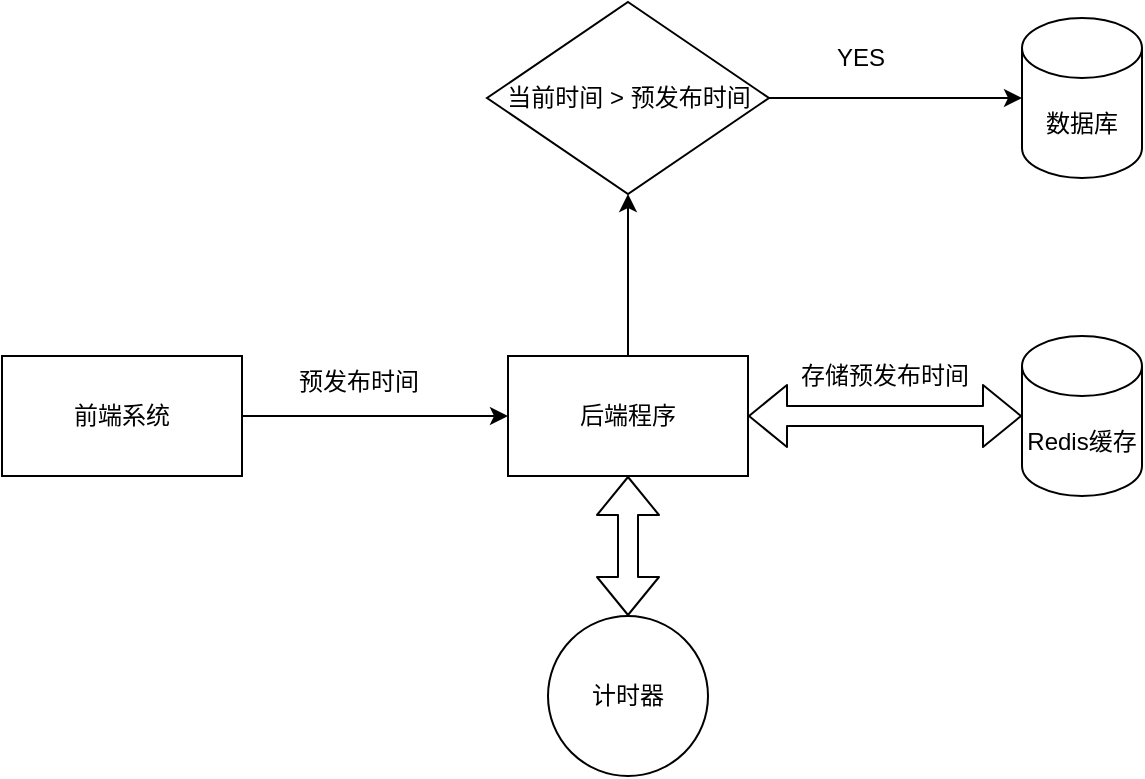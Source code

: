 <mxfile scale="1" border="20">
    <diagram id="CX3G9Xh7dB3GCvSDx5av" name="第 1 页">
        <mxGraphModel dx="253" dy="150" grid="0" gridSize="10" guides="1" tooltips="1" connect="1" arrows="1" fold="1" page="1" pageScale="1" pageWidth="1169" pageHeight="827" background="#ffffff" math="0" shadow="0">
            <root>
                <mxCell id="0"/>
                <mxCell id="1" parent="0"/>
                <mxCell id="249" value="" style="edgeStyle=none;html=1;strokeColor=#000000;" parent="1" source="247" target="248" edge="1">
                    <mxGeometry relative="1" as="geometry"/>
                </mxCell>
                <mxCell id="247" value="前端系统" style="rounded=0;whiteSpace=wrap;html=1;" parent="1" vertex="1">
                    <mxGeometry x="124" y="231" width="120" height="60" as="geometry"/>
                </mxCell>
                <mxCell id="274" style="edgeStyle=none;html=1;exitX=0.5;exitY=0;exitDx=0;exitDy=0;entryX=0.5;entryY=1;entryDx=0;entryDy=0;strokeColor=#000000;fontFamily=Helvetica;fontSize=12;fontColor=default;" edge="1" parent="1" source="248" target="273">
                    <mxGeometry relative="1" as="geometry"/>
                </mxCell>
                <mxCell id="248" value="后端程序" style="rounded=0;whiteSpace=wrap;html=1;" parent="1" vertex="1">
                    <mxGeometry x="377" y="231" width="120" height="60" as="geometry"/>
                </mxCell>
                <mxCell id="250" value="&lt;font color=&quot;#000000&quot;&gt;预发布时间&lt;/font&gt;" style="text;html=1;align=center;verticalAlign=middle;resizable=0;points=[];autosize=1;strokeColor=none;fillColor=none;" parent="1" vertex="1">
                    <mxGeometry x="263" y="231" width="78" height="26" as="geometry"/>
                </mxCell>
                <mxCell id="251" value="Redis缓存" style="shape=cylinder3;whiteSpace=wrap;html=1;boundedLbl=1;backgroundOutline=1;size=15;fontColor=#000000;" parent="1" vertex="1">
                    <mxGeometry x="634" y="221" width="60" height="80" as="geometry"/>
                </mxCell>
                <mxCell id="252" value="" style="shape=flexArrow;endArrow=classic;startArrow=classic;html=1;strokeColor=#000000;fontColor=#000000;entryX=0;entryY=0.5;entryDx=0;entryDy=0;entryPerimeter=0;exitX=1;exitY=0.5;exitDx=0;exitDy=0;" parent="1" source="248" target="251" edge="1">
                    <mxGeometry width="100" height="100" relative="1" as="geometry">
                        <mxPoint x="484" y="456" as="sourcePoint"/>
                        <mxPoint x="584" y="356" as="targetPoint"/>
                    </mxGeometry>
                </mxCell>
                <mxCell id="265" value="计时器" style="ellipse;whiteSpace=wrap;html=1;rounded=0;" vertex="1" parent="1">
                    <mxGeometry x="397" y="361" width="80" height="80" as="geometry"/>
                </mxCell>
                <mxCell id="269" value="" style="shape=flexArrow;endArrow=classic;startArrow=classic;html=1;strokeColor=#000000;fontColor=#000000;entryX=0.5;entryY=0;entryDx=0;entryDy=0;exitX=0.5;exitY=1;exitDx=0;exitDy=0;" edge="1" parent="1" source="248" target="265">
                    <mxGeometry width="100" height="100" relative="1" as="geometry">
                        <mxPoint x="507" y="271" as="sourcePoint"/>
                        <mxPoint x="644" y="271" as="targetPoint"/>
                        <Array as="points"/>
                    </mxGeometry>
                </mxCell>
                <mxCell id="272" value="&lt;font color=&quot;#000000&quot;&gt;存储预发布时间&lt;/font&gt;" style="text;html=1;align=center;verticalAlign=middle;resizable=0;points=[];autosize=1;strokeColor=none;fillColor=none;" vertex="1" parent="1">
                    <mxGeometry x="514" y="228" width="102" height="26" as="geometry"/>
                </mxCell>
                <mxCell id="275" style="edgeStyle=none;html=1;exitX=1;exitY=0.5;exitDx=0;exitDy=0;strokeColor=#000000;fontFamily=Helvetica;fontSize=12;fontColor=#000000;entryX=0;entryY=0.5;entryDx=0;entryDy=0;entryPerimeter=0;" edge="1" parent="1" source="273" target="276">
                    <mxGeometry relative="1" as="geometry">
                        <mxPoint x="622.552" y="102.429" as="targetPoint"/>
                    </mxGeometry>
                </mxCell>
                <mxCell id="273" value="当前时间 &amp;gt; 预发布时间" style="rhombus;whiteSpace=wrap;html=1;rounded=0;strokeColor=default;fontFamily=Helvetica;fontSize=12;fontColor=default;fillColor=default;" vertex="1" parent="1">
                    <mxGeometry x="366.5" y="54" width="141" height="96" as="geometry"/>
                </mxCell>
                <mxCell id="276" value="数据库" style="shape=cylinder3;whiteSpace=wrap;html=1;boundedLbl=1;backgroundOutline=1;size=15;fontColor=#000000;" vertex="1" parent="1">
                    <mxGeometry x="634" y="62" width="60" height="80" as="geometry"/>
                </mxCell>
                <mxCell id="277" value="YES" style="text;html=1;align=center;verticalAlign=middle;resizable=0;points=[];autosize=1;strokeColor=none;fillColor=none;fontSize=12;fontFamily=Helvetica;fontColor=#000000;" vertex="1" parent="1">
                    <mxGeometry x="532" y="69" width="42" height="26" as="geometry"/>
                </mxCell>
            </root>
        </mxGraphModel>
    </diagram>
</mxfile>